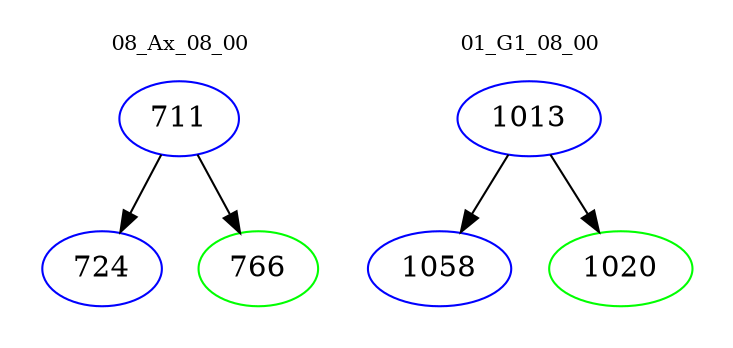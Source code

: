 digraph{
subgraph cluster_0 {
color = white
label = "08_Ax_08_00";
fontsize=10;
T0_711 [label="711", color="blue"]
T0_711 -> T0_724 [color="black"]
T0_724 [label="724", color="blue"]
T0_711 -> T0_766 [color="black"]
T0_766 [label="766", color="green"]
}
subgraph cluster_1 {
color = white
label = "01_G1_08_00";
fontsize=10;
T1_1013 [label="1013", color="blue"]
T1_1013 -> T1_1058 [color="black"]
T1_1058 [label="1058", color="blue"]
T1_1013 -> T1_1020 [color="black"]
T1_1020 [label="1020", color="green"]
}
}
